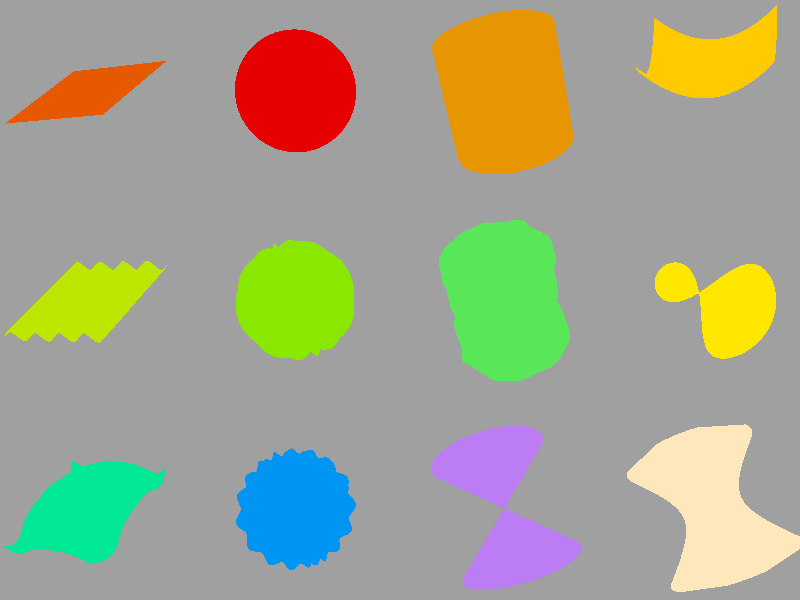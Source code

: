 // This work is licensed under the Creative Commons Attribution 3.0 Unported License.
// To view a copy of this license, visit http://creativecommons.org/licenses/by/3.0/
// or send a letter to Creative Commons, 444 Castro Street, Suite 900, Mountain View,
// California, 94041, USA.

// Persistence of Vision Raytracer Version 3.5 Scene Description File
// File: isosurfaces.pov
// Last updated: 8/5/01
// Author: Chris Huff
// Description: Various isosurfaces.
// From left to right, top to bottom:
// 1: simple plane
// 2: simple sphere
// 3: simple cylinder
// 4: parabolic (like a headlight reflector)

// 5: parallel ripples on a plane
// 6: radial ridges on a sphere
// 7: a bumpy cylinder
// 8: a potato chip

// 9: radial ripples on a plane
// 10: dog chew toy
// 11: simple cone (cylinder with varying radius)
//     This can be made single-ended, replace abs(y) with max(y, 0).
// 12: a kind of spindle shape
//
// -w320 -h240
// -w800 -h600 +a0.3
//
//*******************************************
#version 3.7;
global_settings { assumed_gamma 1.0 }
#default{ finish{ ambient 0.1 diffuse 0.9 }} 

#include "colors.inc"
#include "functions.inc"

//-------------------------------------------

#declare CamLoc = < 0, 0,-10>;

camera {
	location CamLoc
        right     x*image_width/image_height
	look_at < 0, 0, 0>
	angle 42
}

light_source {CamLoc color White*0.35}
light_source {<-50, 150,-75> color White}

background { color rgb<1,1,1>*0.35 } 


/*
box {<-4,-3, 1>, < 4, 3, 2>
	texture {
		pigment {checker color rgb < 0.05, 0, 0.35>, color White}
		finish {ambient 0 diffuse 1}
	}
}
*/
//-------------------------------------------

#declare IsoFinish =
finish {
	ambient 0 diffuse 1
	specular 1 roughness 0.02
	brilliance 2
}

isosurface {
	function {y}
	threshold 0
	contained_by {box {<-1,-1,-1>, < 1, 1, 1>}}
	open
	texture {
		pigment {color rgb<0.8,0.1,0>}
		finish {IsoFinish}
	}
	scale 1/vlength(1)
	rotate <-36, 24, 0>
	translate <-3, 2, 0>
}
isosurface {
	function {sqrt(x*x + y*y + z*z) - 1}
	threshold 0
	contained_by {box {<-1,-1,-1>, < 1, 1, 1>}}
	texture {
		pigment {color  rgb<0.8,0,0>}
		finish {IsoFinish}
	}
	scale 1/vlength(1)
	rotate <-36, 24, 0>
	translate <-1, 2, 0>
}
isosurface {
	function {sqrt(x*x + z*z) - 1}
	threshold 0
	contained_by {box {<-1,-1,-1>, < 1, 1, 1>}}
	texture {              
		pigment {color rgb<0.8,0.3,0>}
		finish {IsoFinish}
	}
	scale 1/vlength(1)
	rotate <-36, 24, 0>
	translate < 1, 2, 0>
}


isosurface {
	function {y - sin(x*4*pi)*0.1}
	threshold 0
	max_gradient 1.4
	contained_by {box {<-1,-1,-1>, < 1, 1, 1>}}
	open
	texture {
		pigment {color rgb<0.5,0.8,0>}
		finish {IsoFinish}
	}
	scale 1/vlength(1)
	rotate <-36, 24, 0>
	translate <-3, 0, 0>
}
//atan(x, z) = angle around y axis in radians
isosurface {
	function {
		sqrt(x*x + y*y + z*z) - 0.9
		+ sin(12*atan2(x, z))*0.1
	}
	threshold 0
	max_gradient 150
	contained_by {sphere {< 0, 0, 0>, 1}}
	texture {
		pigment {color rgb<0.25,0.8,0>}
		finish {IsoFinish}
	}
	scale 1/vlength(1)
	rotate <-36, 24, 0>
	translate <-1, 0, 0>
}
isosurface {
	function {
		sqrt(x*x + z*z) - 1
		+ f_noise3d(x*3, y*3, z*3)*0.25
	}
	threshold 0
	max_gradient 2
	contained_by {box {<-1,-1,-1>, < 1, 1, 1>}}
	texture {
		pigment {color rgb<0.1,0.8,0.1>}
		finish {IsoFinish}
	}
	scale 1/vlength(1)
	rotate <-36, 24, 0>
	translate < 1, 0, 0>
}



isosurface {
	function {y - cos(sqrt(x*x + z*z)*4*pi)*0.1}
	threshold 0
	contained_by {box {<-1,-1,-1>, < 1, 1, 1>}}
	max_gradient 2
	open
	texture {
		pigment {color rgb<0.0,0.8,0.3>}
		finish {IsoFinish}
	}
	scale 1/vlength(1)
	rotate <-36, 24, 0>
	translate <-3,-2, 0>
}

//atan(x, z) = angle around y axis in radians
isosurface {
	function {
		sqrt(x*x + y*y + z*z) - 0.9
		+ sin(12*atan2(x, z))*sin(8*atan2(y, sqrt(x*x + z*z)))*0.1
	}
	threshold 0
	max_gradient 8.5
	contained_by {sphere {< 0, 0, 0>, 1}}
	texture {
		pigment {color rgb<0.0,0.3,0.9>}
		finish {IsoFinish}
	}
	scale 1/vlength(1)
	rotate <-36, 24, 0>
	translate <-1,-2, 0>
}
isosurface {
	function {sqrt(x*x + z*z) - abs(y)}
	threshold 0
	max_gradient 1.4
	contained_by {box {<-1,-1,-1>, < 1, 1, 1>}}
	texture {
		pigment {color rgb<0.5,0.2,0.9>}
		finish {IsoFinish}
	}
	scale 1/vlength(1)
	rotate < 36,-24, 0>
	translate < 1,-2, 0>
}

isosurface {
	function {y - (x*x + z*z)*0.5}
	threshold 0
	max_gradient 1.5
	contained_by {box {<-1,-1,-1>, < 1, 1, 1>}}
	open
	texture {
		pigment {color  rgb<1.0,0.6,0.0>}
		finish {IsoFinish}
	}
	scale 1/vlength(1)
	rotate <-36, 24, 0>
	translate < 3, 2, 0>
}

isosurface {
	function {y - x*x + z*z}
	threshold 0
	max_gradient 2.3
	contained_by {sphere {< 0, 0, 0>, 1}}
	open
	texture {
		pigment {color rgb<1.0,0.8,0.0>}
		finish {IsoFinish}
	}
	scale 1/vlength(1)
	rotate <-36,-24, 0>
	translate < 3, 0, 0>
}

isosurface {
	function {x*x + z*z - y*y - 0.25}
	threshold 0
	max_gradient 3.5
	contained_by {box {<-1,-1,-1>, < 1, 1, 1>}}
	texture {
		pigment {color rgb<1.0,0.8,0.5>}
		finish {IsoFinish}
	}
	scale 1/vlength(1)
	rotate < 36,-24, 0>
	translate < 3,-2, 0>
} 

//*******************************************

